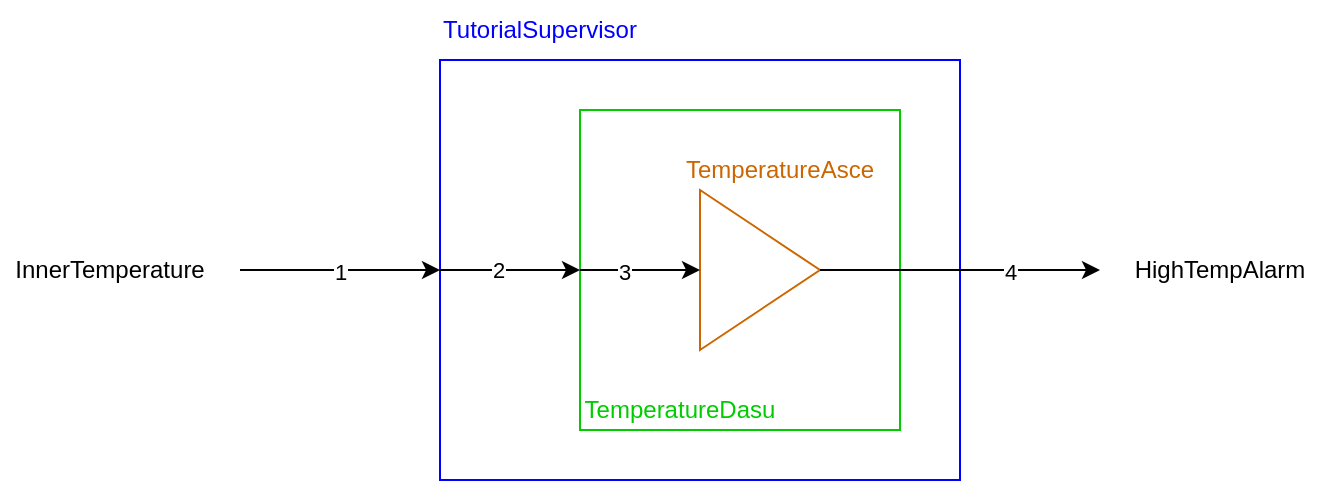 <mxfile version="28.2.5">
  <diagram name="Page-1" id="0mMbyEqkup-1o7RwcrV4">
    <mxGraphModel dx="1090" dy="705" grid="1" gridSize="10" guides="1" tooltips="1" connect="1" arrows="1" fold="1" page="1" pageScale="1" pageWidth="827" pageHeight="1169" math="0" shadow="0">
      <root>
        <mxCell id="0" />
        <mxCell id="1" parent="0" />
        <mxCell id="NDtBmf7VJzvpATm9Rmh0-6" value="" style="rounded=0;whiteSpace=wrap;html=1;strokeColor=#0000FF;fontColor=#00CC00;" vertex="1" parent="1">
          <mxGeometry x="230" y="60" width="260" height="210" as="geometry" />
        </mxCell>
        <mxCell id="NDtBmf7VJzvpATm9Rmh0-5" value="" style="whiteSpace=wrap;html=1;aspect=fixed;fontColor=#00CC00;strokeColor=#00CC00;" vertex="1" parent="1">
          <mxGeometry x="300" y="85" width="160" height="160" as="geometry" />
        </mxCell>
        <mxCell id="NDtBmf7VJzvpATm9Rmh0-3" value="" style="triangle;whiteSpace=wrap;html=1;strokeColor=#CC6600;" vertex="1" parent="1">
          <mxGeometry x="360" y="125" width="60" height="80" as="geometry" />
        </mxCell>
        <mxCell id="NDtBmf7VJzvpATm9Rmh0-7" value="" style="endArrow=classic;html=1;rounded=0;entryX=0;entryY=0.5;entryDx=0;entryDy=0;" edge="1" parent="1" target="NDtBmf7VJzvpATm9Rmh0-6">
          <mxGeometry width="50" height="50" relative="1" as="geometry">
            <mxPoint x="130" y="165" as="sourcePoint" />
            <mxPoint x="510" y="340" as="targetPoint" />
          </mxGeometry>
        </mxCell>
        <mxCell id="NDtBmf7VJzvpATm9Rmh0-18" value="1" style="edgeLabel;html=1;align=center;verticalAlign=middle;resizable=0;points=[];" vertex="1" connectable="0" parent="NDtBmf7VJzvpATm9Rmh0-7">
          <mxGeometry y="-1" relative="1" as="geometry">
            <mxPoint as="offset" />
          </mxGeometry>
        </mxCell>
        <mxCell id="NDtBmf7VJzvpATm9Rmh0-8" value="" style="endArrow=classic;html=1;rounded=0;entryX=0;entryY=0.5;entryDx=0;entryDy=0;exitX=0;exitY=0.5;exitDx=0;exitDy=0;" edge="1" parent="1" source="NDtBmf7VJzvpATm9Rmh0-6" target="NDtBmf7VJzvpATm9Rmh0-5">
          <mxGeometry width="50" height="50" relative="1" as="geometry">
            <mxPoint x="460" y="390" as="sourcePoint" />
            <mxPoint x="510" y="340" as="targetPoint" />
          </mxGeometry>
        </mxCell>
        <mxCell id="NDtBmf7VJzvpATm9Rmh0-19" value="2" style="edgeLabel;html=1;align=center;verticalAlign=middle;resizable=0;points=[];" vertex="1" connectable="0" parent="NDtBmf7VJzvpATm9Rmh0-8">
          <mxGeometry x="-0.171" relative="1" as="geometry">
            <mxPoint as="offset" />
          </mxGeometry>
        </mxCell>
        <mxCell id="NDtBmf7VJzvpATm9Rmh0-9" value="" style="endArrow=classic;html=1;rounded=0;entryX=0;entryY=0.5;entryDx=0;entryDy=0;exitX=0;exitY=0.5;exitDx=0;exitDy=0;" edge="1" parent="1" source="NDtBmf7VJzvpATm9Rmh0-5" target="NDtBmf7VJzvpATm9Rmh0-3">
          <mxGeometry width="50" height="50" relative="1" as="geometry">
            <mxPoint x="460" y="390" as="sourcePoint" />
            <mxPoint x="510" y="340" as="targetPoint" />
          </mxGeometry>
        </mxCell>
        <mxCell id="NDtBmf7VJzvpATm9Rmh0-20" value="3" style="edgeLabel;html=1;align=center;verticalAlign=middle;resizable=0;points=[];" vertex="1" connectable="0" parent="NDtBmf7VJzvpATm9Rmh0-9">
          <mxGeometry x="-0.267" y="-1" relative="1" as="geometry">
            <mxPoint as="offset" />
          </mxGeometry>
        </mxCell>
        <mxCell id="NDtBmf7VJzvpATm9Rmh0-10" value="TutorialSupervisor" style="text;html=1;align=center;verticalAlign=middle;whiteSpace=wrap;rounded=0;strokeColor=none;fontColor=#0000FF;" vertex="1" parent="1">
          <mxGeometry x="220" y="30" width="120" height="30" as="geometry" />
        </mxCell>
        <mxCell id="NDtBmf7VJzvpATm9Rmh0-11" value="TemperatureDasu" style="text;html=1;align=center;verticalAlign=middle;whiteSpace=wrap;rounded=0;fontColor=#00CC00;" vertex="1" parent="1">
          <mxGeometry x="300" y="220" width="100" height="30" as="geometry" />
        </mxCell>
        <mxCell id="NDtBmf7VJzvpATm9Rmh0-12" value="TemperatureAsce" style="text;html=1;align=center;verticalAlign=middle;whiteSpace=wrap;rounded=0;fontColor=#CC6600;" vertex="1" parent="1">
          <mxGeometry x="350" y="100" width="100" height="30" as="geometry" />
        </mxCell>
        <mxCell id="NDtBmf7VJzvpATm9Rmh0-13" value="" style="endArrow=classic;html=1;rounded=0;exitX=1;exitY=0.5;exitDx=0;exitDy=0;" edge="1" parent="1" source="NDtBmf7VJzvpATm9Rmh0-3">
          <mxGeometry width="50" height="50" relative="1" as="geometry">
            <mxPoint x="460" y="390" as="sourcePoint" />
            <mxPoint x="560" y="165" as="targetPoint" />
          </mxGeometry>
        </mxCell>
        <mxCell id="NDtBmf7VJzvpATm9Rmh0-21" value="4" style="edgeLabel;html=1;align=center;verticalAlign=middle;resizable=0;points=[];" vertex="1" connectable="0" parent="NDtBmf7VJzvpATm9Rmh0-13">
          <mxGeometry x="0.357" y="-1" relative="1" as="geometry">
            <mxPoint as="offset" />
          </mxGeometry>
        </mxCell>
        <mxCell id="NDtBmf7VJzvpATm9Rmh0-14" value="InnerTemperature" style="text;html=1;align=center;verticalAlign=middle;whiteSpace=wrap;rounded=0;" vertex="1" parent="1">
          <mxGeometry x="10" y="150" width="110" height="30" as="geometry" />
        </mxCell>
        <mxCell id="NDtBmf7VJzvpATm9Rmh0-17" value="HighTempAlarm" style="text;html=1;align=center;verticalAlign=middle;whiteSpace=wrap;rounded=0;" vertex="1" parent="1">
          <mxGeometry x="570" y="150" width="100" height="30" as="geometry" />
        </mxCell>
      </root>
    </mxGraphModel>
  </diagram>
</mxfile>
